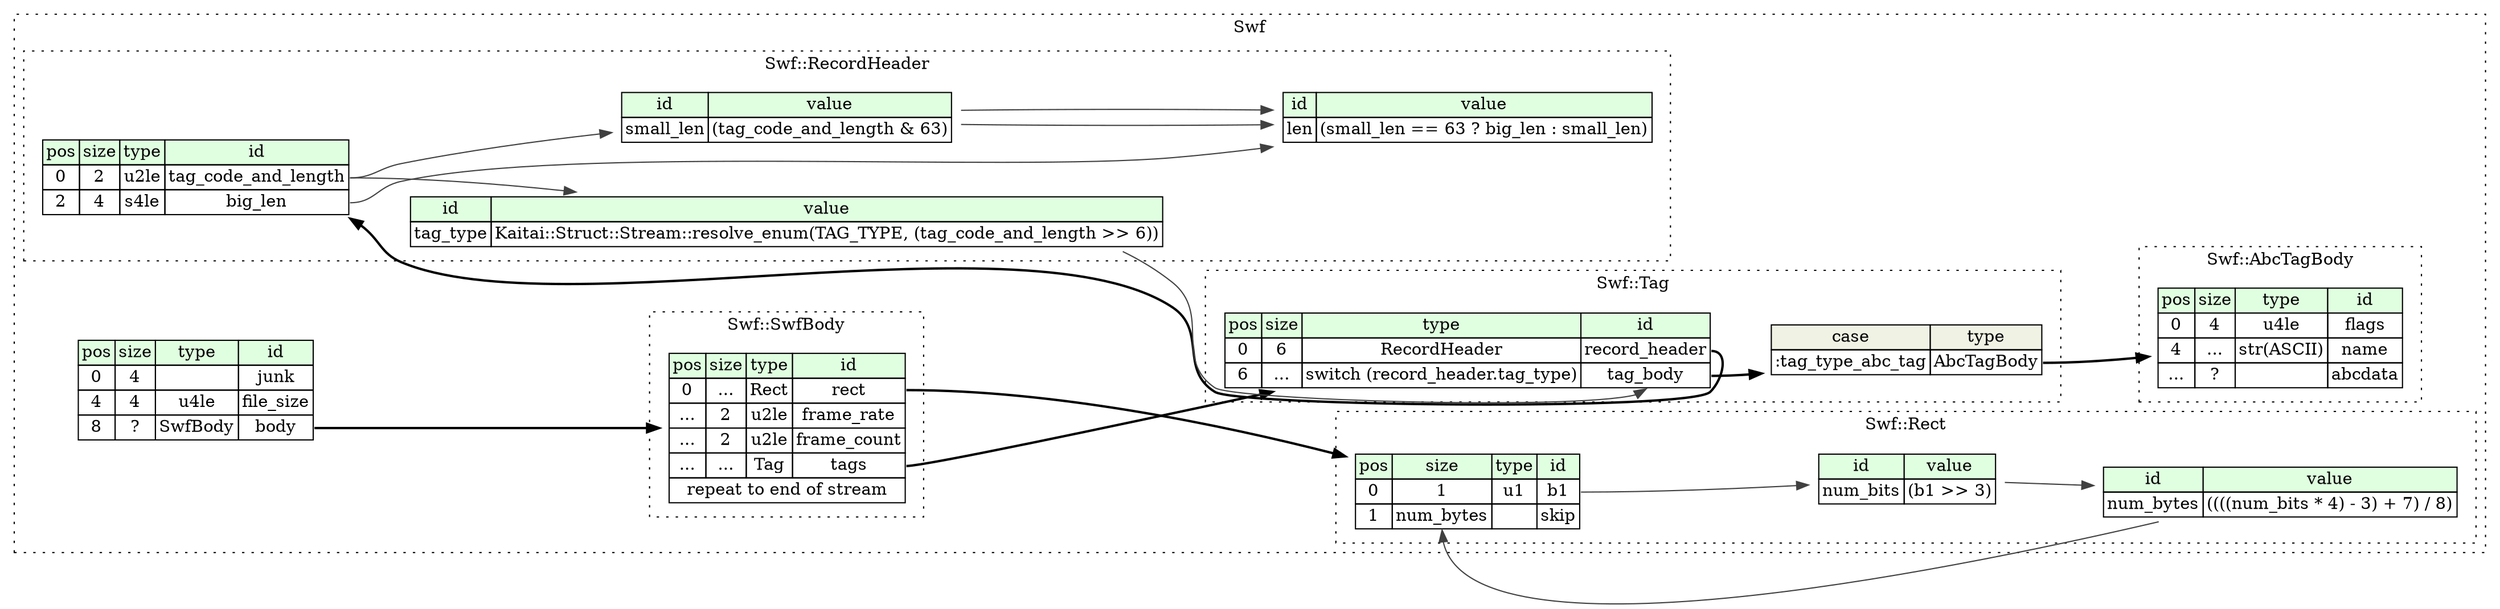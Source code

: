 digraph {
	rankdir=LR;
	node [shape=plaintext];
	subgraph cluster__swf {
		label="Swf";
		graph[style=dotted];

		swf__seq [label=<<TABLE BORDER="0" CELLBORDER="1" CELLSPACING="0">
			<TR><TD BGCOLOR="#E0FFE0">pos</TD><TD BGCOLOR="#E0FFE0">size</TD><TD BGCOLOR="#E0FFE0">type</TD><TD BGCOLOR="#E0FFE0">id</TD></TR>
			<TR><TD PORT="junk_pos">0</TD><TD PORT="junk_size">4</TD><TD></TD><TD PORT="junk_type">junk</TD></TR>
			<TR><TD PORT="file_size_pos">4</TD><TD PORT="file_size_size">4</TD><TD>u4le</TD><TD PORT="file_size_type">file_size</TD></TR>
			<TR><TD PORT="body_pos">8</TD><TD PORT="body_size">?</TD><TD>SwfBody</TD><TD PORT="body_type">body</TD></TR>
		</TABLE>>];
		subgraph cluster__swf_body {
			label="Swf::SwfBody";
			graph[style=dotted];

			swf_body__seq [label=<<TABLE BORDER="0" CELLBORDER="1" CELLSPACING="0">
				<TR><TD BGCOLOR="#E0FFE0">pos</TD><TD BGCOLOR="#E0FFE0">size</TD><TD BGCOLOR="#E0FFE0">type</TD><TD BGCOLOR="#E0FFE0">id</TD></TR>
				<TR><TD PORT="rect_pos">0</TD><TD PORT="rect_size">...</TD><TD>Rect</TD><TD PORT="rect_type">rect</TD></TR>
				<TR><TD PORT="frame_rate_pos">...</TD><TD PORT="frame_rate_size">2</TD><TD>u2le</TD><TD PORT="frame_rate_type">frame_rate</TD></TR>
				<TR><TD PORT="frame_count_pos">...</TD><TD PORT="frame_count_size">2</TD><TD>u2le</TD><TD PORT="frame_count_type">frame_count</TD></TR>
				<TR><TD PORT="tags_pos">...</TD><TD PORT="tags_size">...</TD><TD>Tag</TD><TD PORT="tags_type">tags</TD></TR>
				<TR><TD COLSPAN="4" PORT="tags__repeat">repeat to end of stream</TD></TR>
			</TABLE>>];
		}
		subgraph cluster__rect {
			label="Swf::Rect";
			graph[style=dotted];

			rect__seq [label=<<TABLE BORDER="0" CELLBORDER="1" CELLSPACING="0">
				<TR><TD BGCOLOR="#E0FFE0">pos</TD><TD BGCOLOR="#E0FFE0">size</TD><TD BGCOLOR="#E0FFE0">type</TD><TD BGCOLOR="#E0FFE0">id</TD></TR>
				<TR><TD PORT="b1_pos">0</TD><TD PORT="b1_size">1</TD><TD>u1</TD><TD PORT="b1_type">b1</TD></TR>
				<TR><TD PORT="skip_pos">1</TD><TD PORT="skip_size">num_bytes</TD><TD></TD><TD PORT="skip_type">skip</TD></TR>
			</TABLE>>];
			rect__inst__num_bits [label=<<TABLE BORDER="0" CELLBORDER="1" CELLSPACING="0">
				<TR><TD BGCOLOR="#E0FFE0">id</TD><TD BGCOLOR="#E0FFE0">value</TD></TR>
				<TR><TD>num_bits</TD><TD>(b1 &gt;&gt; 3)</TD></TR>
			</TABLE>>];
			rect__inst__num_bytes [label=<<TABLE BORDER="0" CELLBORDER="1" CELLSPACING="0">
				<TR><TD BGCOLOR="#E0FFE0">id</TD><TD BGCOLOR="#E0FFE0">value</TD></TR>
				<TR><TD>num_bytes</TD><TD>((((num_bits * 4) - 3) + 7) / 8)</TD></TR>
			</TABLE>>];
		}
		subgraph cluster__tag {
			label="Swf::Tag";
			graph[style=dotted];

			tag__seq [label=<<TABLE BORDER="0" CELLBORDER="1" CELLSPACING="0">
				<TR><TD BGCOLOR="#E0FFE0">pos</TD><TD BGCOLOR="#E0FFE0">size</TD><TD BGCOLOR="#E0FFE0">type</TD><TD BGCOLOR="#E0FFE0">id</TD></TR>
				<TR><TD PORT="record_header_pos">0</TD><TD PORT="record_header_size">6</TD><TD>RecordHeader</TD><TD PORT="record_header_type">record_header</TD></TR>
				<TR><TD PORT="tag_body_pos">6</TD><TD PORT="tag_body_size">...</TD><TD>switch (record_header.tag_type)</TD><TD PORT="tag_body_type">tag_body</TD></TR>
			</TABLE>>];
tag__seq_tag_body_switch [label=<<TABLE BORDER="0" CELLBORDER="1" CELLSPACING="0">
	<TR><TD BGCOLOR="#F0F2E4">case</TD><TD BGCOLOR="#F0F2E4">type</TD></TR>
	<TR><TD>:tag_type_abc_tag</TD><TD PORT="case0">AbcTagBody</TD></TR>
</TABLE>>];
		}
		subgraph cluster__abc_tag_body {
			label="Swf::AbcTagBody";
			graph[style=dotted];

			abc_tag_body__seq [label=<<TABLE BORDER="0" CELLBORDER="1" CELLSPACING="0">
				<TR><TD BGCOLOR="#E0FFE0">pos</TD><TD BGCOLOR="#E0FFE0">size</TD><TD BGCOLOR="#E0FFE0">type</TD><TD BGCOLOR="#E0FFE0">id</TD></TR>
				<TR><TD PORT="flags_pos">0</TD><TD PORT="flags_size">4</TD><TD>u4le</TD><TD PORT="flags_type">flags</TD></TR>
				<TR><TD PORT="name_pos">4</TD><TD PORT="name_size">...</TD><TD>str(ASCII)</TD><TD PORT="name_type">name</TD></TR>
				<TR><TD PORT="abcdata_pos">...</TD><TD PORT="abcdata_size">?</TD><TD></TD><TD PORT="abcdata_type">abcdata</TD></TR>
			</TABLE>>];
		}
		subgraph cluster__record_header {
			label="Swf::RecordHeader";
			graph[style=dotted];

			record_header__seq [label=<<TABLE BORDER="0" CELLBORDER="1" CELLSPACING="0">
				<TR><TD BGCOLOR="#E0FFE0">pos</TD><TD BGCOLOR="#E0FFE0">size</TD><TD BGCOLOR="#E0FFE0">type</TD><TD BGCOLOR="#E0FFE0">id</TD></TR>
				<TR><TD PORT="tag_code_and_length_pos">0</TD><TD PORT="tag_code_and_length_size">2</TD><TD>u2le</TD><TD PORT="tag_code_and_length_type">tag_code_and_length</TD></TR>
				<TR><TD PORT="big_len_pos">2</TD><TD PORT="big_len_size">4</TD><TD>s4le</TD><TD PORT="big_len_type">big_len</TD></TR>
			</TABLE>>];
			record_header__inst__tag_type [label=<<TABLE BORDER="0" CELLBORDER="1" CELLSPACING="0">
				<TR><TD BGCOLOR="#E0FFE0">id</TD><TD BGCOLOR="#E0FFE0">value</TD></TR>
				<TR><TD>tag_type</TD><TD>Kaitai::Struct::Stream::resolve_enum(TAG_TYPE, (tag_code_and_length &gt;&gt; 6))</TD></TR>
			</TABLE>>];
			record_header__inst__small_len [label=<<TABLE BORDER="0" CELLBORDER="1" CELLSPACING="0">
				<TR><TD BGCOLOR="#E0FFE0">id</TD><TD BGCOLOR="#E0FFE0">value</TD></TR>
				<TR><TD>small_len</TD><TD>(tag_code_and_length &amp; 63)</TD></TR>
			</TABLE>>];
			record_header__inst__len [label=<<TABLE BORDER="0" CELLBORDER="1" CELLSPACING="0">
				<TR><TD BGCOLOR="#E0FFE0">id</TD><TD BGCOLOR="#E0FFE0">value</TD></TR>
				<TR><TD>len</TD><TD>(small_len == 63 ? big_len : small_len)</TD></TR>
			</TABLE>>];
		}
	}
	swf__seq:body_type -> swf_body__seq [style=bold];
	swf_body__seq:rect_type -> rect__seq [style=bold];
	swf_body__seq:tags_type -> tag__seq [style=bold];
	rect__inst__num_bytes:num_bytes_type -> rect__seq:skip_size [color="#404040"];
	rect__seq:b1_type -> rect__inst__num_bits [color="#404040"];
	rect__inst__num_bits:num_bits_type -> rect__inst__num_bytes [color="#404040"];
	tag__seq:record_header_type -> record_header__seq [style=bold];
	tag__seq:tag_body_type -> tag__seq_tag_body_switch [style=bold];
	tag__seq_tag_body_switch:case0 -> abc_tag_body__seq [style=bold];
	record_header__inst__tag_type:tag_type_type -> tag__seq:tag_body_type [color="#404040"];
	record_header__seq:tag_code_and_length_type -> record_header__inst__tag_type [color="#404040"];
	record_header__seq:tag_code_and_length_type -> record_header__inst__small_len [color="#404040"];
	record_header__inst__small_len:small_len_type -> record_header__inst__len [color="#404040"];
	record_header__seq:big_len_type -> record_header__inst__len [color="#404040"];
	record_header__inst__small_len:small_len_type -> record_header__inst__len [color="#404040"];
}
